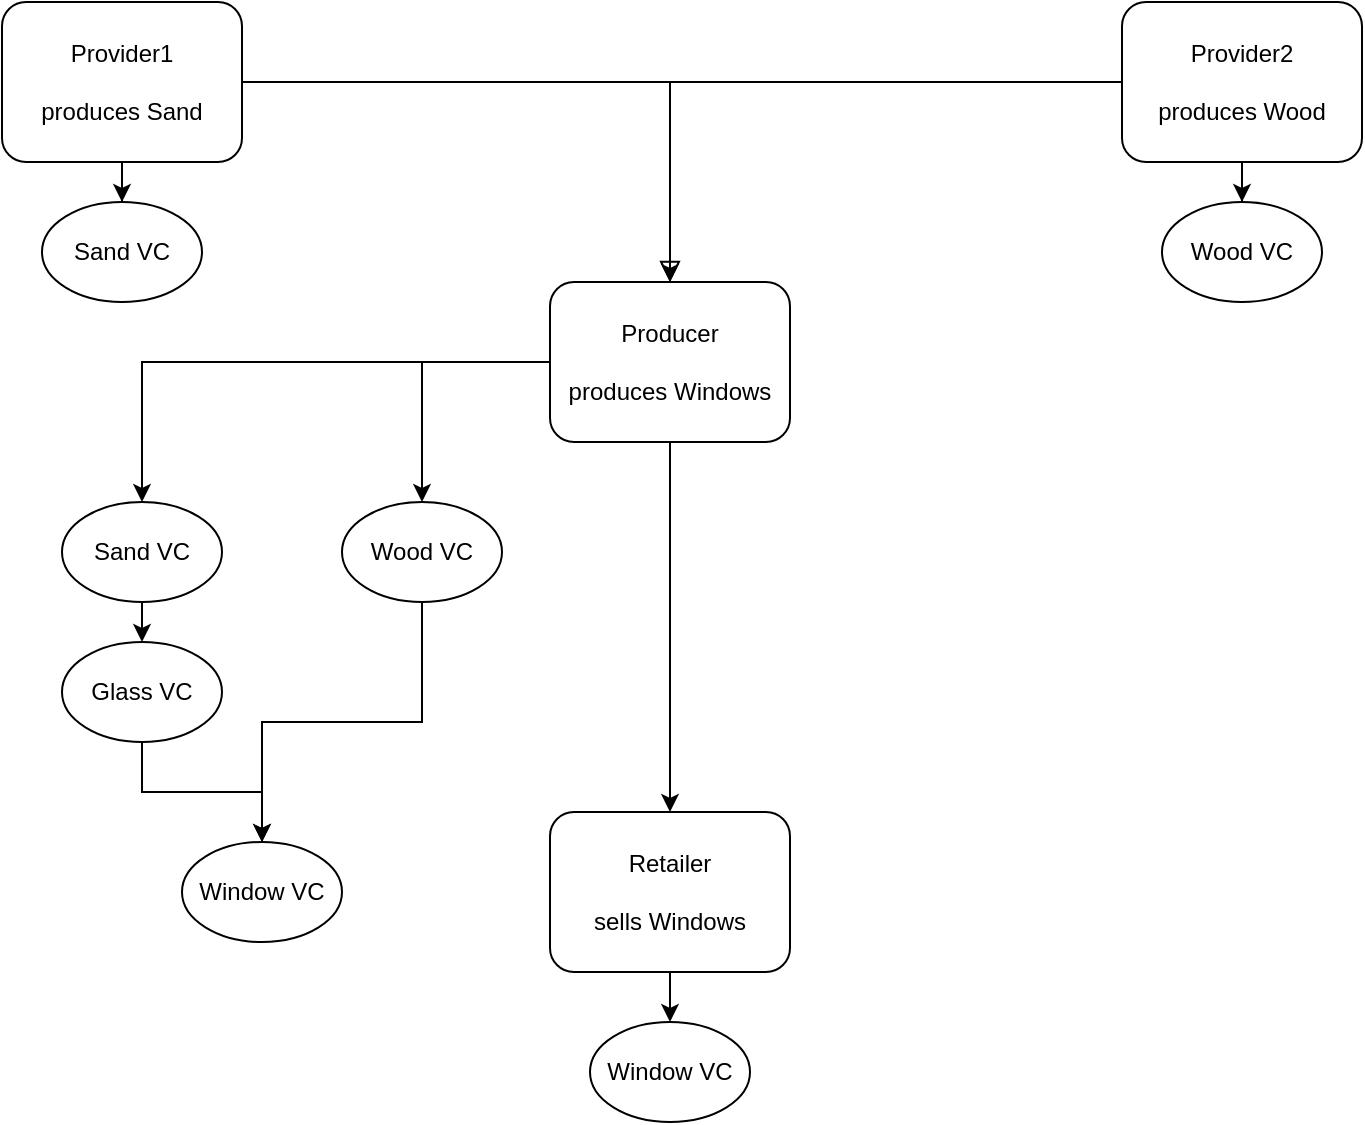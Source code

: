 <mxfile version="24.0.7" type="device">
  <diagram id="C5RBs43oDa-KdzZeNtuy" name="Page-1">
    <mxGraphModel dx="1454" dy="603" grid="1" gridSize="10" guides="1" tooltips="1" connect="1" arrows="1" fold="1" page="1" pageScale="1" pageWidth="827" pageHeight="1169" math="0" shadow="0">
      <root>
        <mxCell id="WIyWlLk6GJQsqaUBKTNV-0" />
        <mxCell id="WIyWlLk6GJQsqaUBKTNV-1" parent="WIyWlLk6GJQsqaUBKTNV-0" />
        <mxCell id="WIyWlLk6GJQsqaUBKTNV-2" value="" style="rounded=0;html=1;jettySize=auto;orthogonalLoop=1;fontSize=11;endArrow=block;endFill=0;endSize=8;strokeWidth=1;shadow=0;labelBackgroundColor=none;edgeStyle=orthogonalEdgeStyle;entryX=0.5;entryY=0;entryDx=0;entryDy=0;" parent="WIyWlLk6GJQsqaUBKTNV-1" source="WIyWlLk6GJQsqaUBKTNV-3" target="BDF5ALmhbK_E3HZgn089-3" edge="1">
          <mxGeometry relative="1" as="geometry">
            <mxPoint x="414" y="220" as="targetPoint" />
          </mxGeometry>
        </mxCell>
        <mxCell id="BDF5ALmhbK_E3HZgn089-12" style="edgeStyle=orthogonalEdgeStyle;rounded=0;orthogonalLoop=1;jettySize=auto;html=1;entryX=0.5;entryY=0;entryDx=0;entryDy=0;" edge="1" parent="WIyWlLk6GJQsqaUBKTNV-1" source="WIyWlLk6GJQsqaUBKTNV-3" target="BDF5ALmhbK_E3HZgn089-6">
          <mxGeometry relative="1" as="geometry" />
        </mxCell>
        <mxCell id="WIyWlLk6GJQsqaUBKTNV-3" value="Provider1&lt;div&gt;&lt;br&gt;&lt;/div&gt;&lt;div&gt;produces Sand&lt;/div&gt;" style="rounded=1;whiteSpace=wrap;html=1;fontSize=12;glass=0;strokeWidth=1;shadow=0;" parent="WIyWlLk6GJQsqaUBKTNV-1" vertex="1">
          <mxGeometry x="80" y="80" width="120" height="80" as="geometry" />
        </mxCell>
        <mxCell id="BDF5ALmhbK_E3HZgn089-2" style="edgeStyle=orthogonalEdgeStyle;rounded=0;orthogonalLoop=1;jettySize=auto;html=1;entryX=0.5;entryY=0;entryDx=0;entryDy=0;" edge="1" parent="WIyWlLk6GJQsqaUBKTNV-1" source="BDF5ALmhbK_E3HZgn089-1" target="BDF5ALmhbK_E3HZgn089-3">
          <mxGeometry relative="1" as="geometry">
            <mxPoint x="414" y="220" as="targetPoint" />
          </mxGeometry>
        </mxCell>
        <mxCell id="BDF5ALmhbK_E3HZgn089-13" style="edgeStyle=orthogonalEdgeStyle;rounded=0;orthogonalLoop=1;jettySize=auto;html=1;entryX=0.5;entryY=0;entryDx=0;entryDy=0;" edge="1" parent="WIyWlLk6GJQsqaUBKTNV-1" source="BDF5ALmhbK_E3HZgn089-1" target="BDF5ALmhbK_E3HZgn089-10">
          <mxGeometry relative="1" as="geometry" />
        </mxCell>
        <mxCell id="BDF5ALmhbK_E3HZgn089-1" value="Provider2&lt;div&gt;&lt;br&gt;&lt;/div&gt;&lt;div&gt;produces Wood&lt;/div&gt;" style="rounded=1;whiteSpace=wrap;html=1;fontSize=12;glass=0;strokeWidth=1;shadow=0;" vertex="1" parent="WIyWlLk6GJQsqaUBKTNV-1">
          <mxGeometry x="640" y="80" width="120" height="80" as="geometry" />
        </mxCell>
        <mxCell id="BDF5ALmhbK_E3HZgn089-14" style="edgeStyle=orthogonalEdgeStyle;rounded=0;orthogonalLoop=1;jettySize=auto;html=1;entryX=0.5;entryY=0;entryDx=0;entryDy=0;" edge="1" parent="WIyWlLk6GJQsqaUBKTNV-1" source="BDF5ALmhbK_E3HZgn089-3" target="BDF5ALmhbK_E3HZgn089-7">
          <mxGeometry relative="1" as="geometry" />
        </mxCell>
        <mxCell id="BDF5ALmhbK_E3HZgn089-15" style="edgeStyle=orthogonalEdgeStyle;rounded=0;orthogonalLoop=1;jettySize=auto;html=1;" edge="1" parent="WIyWlLk6GJQsqaUBKTNV-1" source="BDF5ALmhbK_E3HZgn089-3" target="BDF5ALmhbK_E3HZgn089-8">
          <mxGeometry relative="1" as="geometry" />
        </mxCell>
        <mxCell id="BDF5ALmhbK_E3HZgn089-22" style="edgeStyle=orthogonalEdgeStyle;rounded=0;orthogonalLoop=1;jettySize=auto;html=1;" edge="1" parent="WIyWlLk6GJQsqaUBKTNV-1" source="BDF5ALmhbK_E3HZgn089-3" target="BDF5ALmhbK_E3HZgn089-4">
          <mxGeometry relative="1" as="geometry">
            <mxPoint x="630" y="700" as="targetPoint" />
          </mxGeometry>
        </mxCell>
        <mxCell id="BDF5ALmhbK_E3HZgn089-3" value="Producer&lt;div&gt;&lt;br&gt;&lt;/div&gt;&lt;div&gt;produces Windows&lt;/div&gt;" style="rounded=1;whiteSpace=wrap;html=1;fontSize=12;glass=0;strokeWidth=1;shadow=0;" vertex="1" parent="WIyWlLk6GJQsqaUBKTNV-1">
          <mxGeometry x="354" y="220" width="120" height="80" as="geometry" />
        </mxCell>
        <mxCell id="BDF5ALmhbK_E3HZgn089-23" style="edgeStyle=orthogonalEdgeStyle;rounded=0;orthogonalLoop=1;jettySize=auto;html=1;" edge="1" parent="WIyWlLk6GJQsqaUBKTNV-1" source="BDF5ALmhbK_E3HZgn089-4" target="BDF5ALmhbK_E3HZgn089-17">
          <mxGeometry relative="1" as="geometry" />
        </mxCell>
        <mxCell id="BDF5ALmhbK_E3HZgn089-4" value="Retailer&lt;div&gt;&lt;br&gt;&lt;/div&gt;&lt;div&gt;sells Windows&lt;/div&gt;" style="rounded=1;whiteSpace=wrap;html=1;fontSize=12;glass=0;strokeWidth=1;shadow=0;" vertex="1" parent="WIyWlLk6GJQsqaUBKTNV-1">
          <mxGeometry x="354" y="485" width="120" height="80" as="geometry" />
        </mxCell>
        <mxCell id="BDF5ALmhbK_E3HZgn089-6" value="Sand VC" style="ellipse;whiteSpace=wrap;html=1;" vertex="1" parent="WIyWlLk6GJQsqaUBKTNV-1">
          <mxGeometry x="100" y="180" width="80" height="50" as="geometry" />
        </mxCell>
        <mxCell id="BDF5ALmhbK_E3HZgn089-18" style="edgeStyle=orthogonalEdgeStyle;rounded=0;orthogonalLoop=1;jettySize=auto;html=1;exitX=0.5;exitY=1;exitDx=0;exitDy=0;entryX=0.5;entryY=0;entryDx=0;entryDy=0;" edge="1" parent="WIyWlLk6GJQsqaUBKTNV-1" source="BDF5ALmhbK_E3HZgn089-7" target="BDF5ALmhbK_E3HZgn089-11">
          <mxGeometry relative="1" as="geometry" />
        </mxCell>
        <mxCell id="BDF5ALmhbK_E3HZgn089-7" value="Sand VC" style="ellipse;whiteSpace=wrap;html=1;" vertex="1" parent="WIyWlLk6GJQsqaUBKTNV-1">
          <mxGeometry x="110" y="330" width="80" height="50" as="geometry" />
        </mxCell>
        <mxCell id="BDF5ALmhbK_E3HZgn089-19" style="edgeStyle=orthogonalEdgeStyle;rounded=0;orthogonalLoop=1;jettySize=auto;html=1;entryX=0.5;entryY=0;entryDx=0;entryDy=0;" edge="1" parent="WIyWlLk6GJQsqaUBKTNV-1" source="BDF5ALmhbK_E3HZgn089-8" target="BDF5ALmhbK_E3HZgn089-16">
          <mxGeometry relative="1" as="geometry" />
        </mxCell>
        <mxCell id="BDF5ALmhbK_E3HZgn089-8" value="Wood VC" style="ellipse;whiteSpace=wrap;html=1;" vertex="1" parent="WIyWlLk6GJQsqaUBKTNV-1">
          <mxGeometry x="250" y="330" width="80" height="50" as="geometry" />
        </mxCell>
        <mxCell id="BDF5ALmhbK_E3HZgn089-10" value="Wood VC" style="ellipse;whiteSpace=wrap;html=1;" vertex="1" parent="WIyWlLk6GJQsqaUBKTNV-1">
          <mxGeometry x="660" y="180" width="80" height="50" as="geometry" />
        </mxCell>
        <mxCell id="BDF5ALmhbK_E3HZgn089-20" style="edgeStyle=orthogonalEdgeStyle;rounded=0;orthogonalLoop=1;jettySize=auto;html=1;" edge="1" parent="WIyWlLk6GJQsqaUBKTNV-1" source="BDF5ALmhbK_E3HZgn089-11" target="BDF5ALmhbK_E3HZgn089-16">
          <mxGeometry relative="1" as="geometry" />
        </mxCell>
        <mxCell id="BDF5ALmhbK_E3HZgn089-11" value="Glass VC&lt;span style=&quot;color: rgba(0, 0, 0, 0); font-family: monospace; font-size: 0px; text-align: start; text-wrap: nowrap;&quot;&gt;%3CmxGraphModel%3E%3Croot%3E%3CmxCell%20id%3D%220%22%2F%3E%3CmxCell%20id%3D%221%22%20parent%3D%220%22%2F%3E%3CmxCell%20id%3D%222%22%20value%3D%22Sand%20VC%22%20style%3D%22ellipse%3BwhiteSpace%3Dwrap%3Bhtml%3D1%3B%22%20vertex%3D%221%22%20parent%3D%221%22%3E%3CmxGeometry%20x%3D%22334%22%20y%3D%22320%22%20width%3D%2280%22%20height%3D%2250%22%20as%3D%22geometry%22%2F%3E%3C%2FmxCell%3E%3C%2Froot%3E%3C%2FmxGraphModel%3E&lt;/span&gt;" style="ellipse;whiteSpace=wrap;html=1;" vertex="1" parent="WIyWlLk6GJQsqaUBKTNV-1">
          <mxGeometry x="110" y="400" width="80" height="50" as="geometry" />
        </mxCell>
        <mxCell id="BDF5ALmhbK_E3HZgn089-16" value="Window VC" style="ellipse;whiteSpace=wrap;html=1;" vertex="1" parent="WIyWlLk6GJQsqaUBKTNV-1">
          <mxGeometry x="170" y="500" width="80" height="50" as="geometry" />
        </mxCell>
        <mxCell id="BDF5ALmhbK_E3HZgn089-17" value="Window VC" style="ellipse;whiteSpace=wrap;html=1;" vertex="1" parent="WIyWlLk6GJQsqaUBKTNV-1">
          <mxGeometry x="374" y="590" width="80" height="50" as="geometry" />
        </mxCell>
      </root>
    </mxGraphModel>
  </diagram>
</mxfile>

